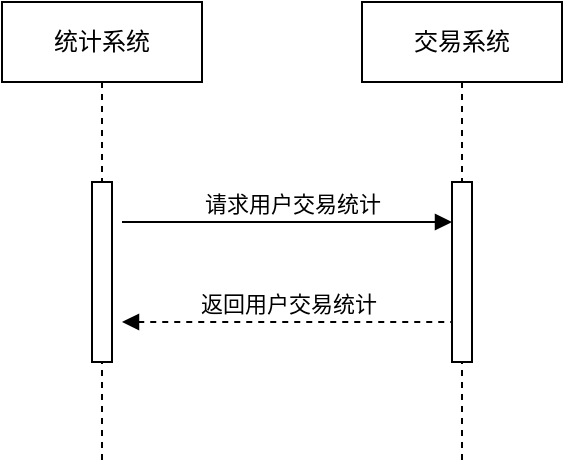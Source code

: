 <mxfile version="13.8.1" type="github"><diagram name="Page-1" id="c4acf3e9-155e-7222-9cf6-157b1a14988f"><mxGraphModel dx="740" dy="490" grid="1" gridSize="10" guides="1" tooltips="1" connect="1" arrows="1" fold="1" page="1" pageScale="1" pageWidth="850" pageHeight="1100" background="#ffffff" math="0" shadow="0"><root><mxCell id="0"/><mxCell id="1" parent="0"/><mxCell id="53CZZgBoNaDwPZmtHsrw-6" value="&lt;span&gt;统计系统&lt;br&gt;&lt;/span&gt;" style="shape=umlLifeline;perimeter=lifelinePerimeter;whiteSpace=wrap;html=1;container=1;collapsible=0;recursiveResize=0;outlineConnect=0;" parent="1" vertex="1"><mxGeometry x="220" y="190" width="100" height="230" as="geometry"/></mxCell><mxCell id="PcaTiRn1RITj59fG8bJS-1" value="" style="html=1;points=[];perimeter=orthogonalPerimeter;" vertex="1" parent="53CZZgBoNaDwPZmtHsrw-6"><mxGeometry x="45" y="90" width="10" height="90" as="geometry"/></mxCell><mxCell id="53CZZgBoNaDwPZmtHsrw-10" value="&lt;span&gt;交易系统&lt;br&gt;&lt;/span&gt;" style="shape=umlLifeline;perimeter=lifelinePerimeter;whiteSpace=wrap;html=1;container=1;collapsible=0;recursiveResize=0;outlineConnect=0;" parent="1" vertex="1"><mxGeometry x="400" y="190" width="100" height="230" as="geometry"/></mxCell><mxCell id="53CZZgBoNaDwPZmtHsrw-11" value="" style="html=1;points=[];perimeter=orthogonalPerimeter;" parent="53CZZgBoNaDwPZmtHsrw-10" vertex="1"><mxGeometry x="45" y="90" width="10" height="90" as="geometry"/></mxCell><mxCell id="53CZZgBoNaDwPZmtHsrw-33" value="请求用户交易统计" style="html=1;verticalAlign=bottom;endArrow=block;startArrow=none;startFill=0;endFill=1;" parent="1" edge="1"><mxGeometry x="0.03" width="80" relative="1" as="geometry"><mxPoint x="280" y="300" as="sourcePoint"/><mxPoint x="445" y="300" as="targetPoint"/><mxPoint as="offset"/></mxGeometry></mxCell><mxCell id="53CZZgBoNaDwPZmtHsrw-34" value="返回用户交易统计" style="html=1;verticalAlign=bottom;endArrow=none;dashed=1;startArrow=block;startFill=1;endFill=0;" parent="1" edge="1"><mxGeometry width="80" relative="1" as="geometry"><mxPoint x="280" y="350" as="sourcePoint"/><mxPoint x="445" y="350" as="targetPoint"/></mxGeometry></mxCell></root></mxGraphModel></diagram></mxfile>